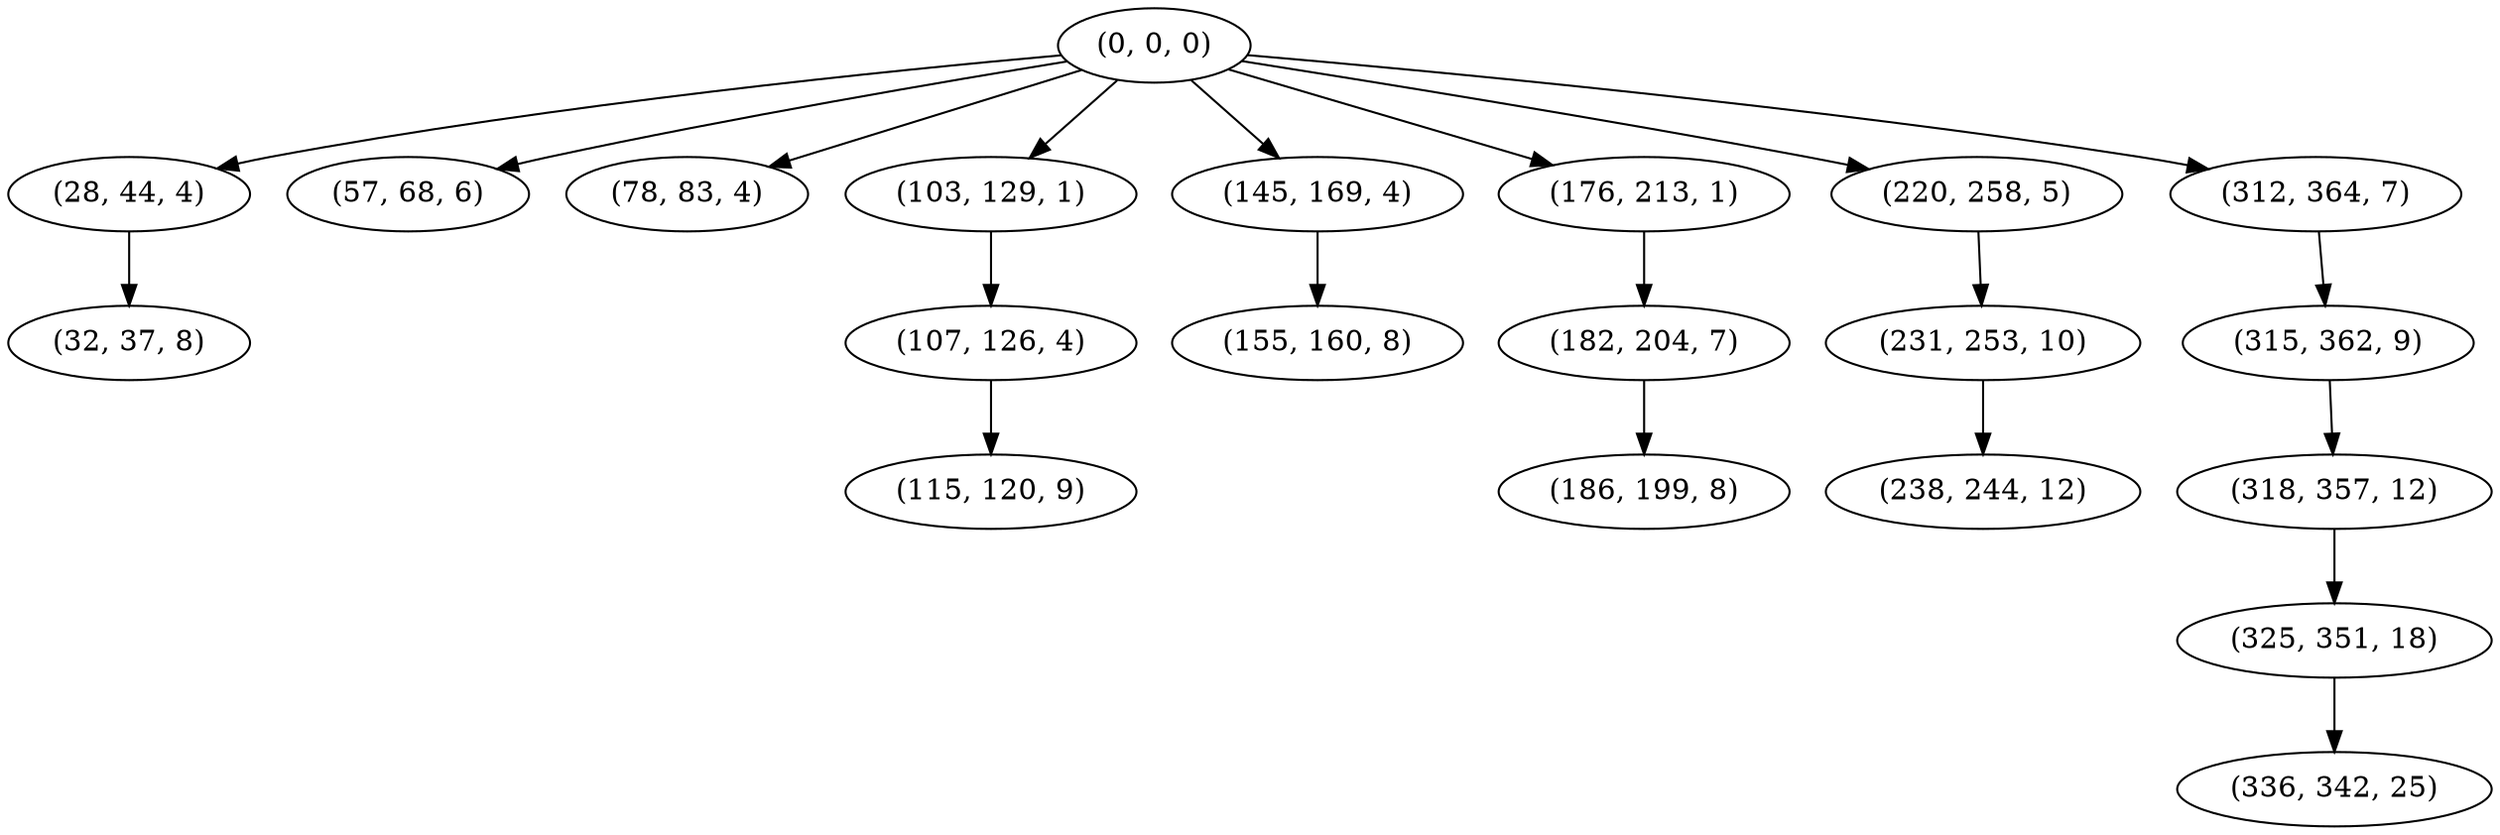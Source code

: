 digraph tree {
    "(0, 0, 0)";
    "(28, 44, 4)";
    "(32, 37, 8)";
    "(57, 68, 6)";
    "(78, 83, 4)";
    "(103, 129, 1)";
    "(107, 126, 4)";
    "(115, 120, 9)";
    "(145, 169, 4)";
    "(155, 160, 8)";
    "(176, 213, 1)";
    "(182, 204, 7)";
    "(186, 199, 8)";
    "(220, 258, 5)";
    "(231, 253, 10)";
    "(238, 244, 12)";
    "(312, 364, 7)";
    "(315, 362, 9)";
    "(318, 357, 12)";
    "(325, 351, 18)";
    "(336, 342, 25)";
    "(0, 0, 0)" -> "(28, 44, 4)";
    "(0, 0, 0)" -> "(57, 68, 6)";
    "(0, 0, 0)" -> "(78, 83, 4)";
    "(0, 0, 0)" -> "(103, 129, 1)";
    "(0, 0, 0)" -> "(145, 169, 4)";
    "(0, 0, 0)" -> "(176, 213, 1)";
    "(0, 0, 0)" -> "(220, 258, 5)";
    "(0, 0, 0)" -> "(312, 364, 7)";
    "(28, 44, 4)" -> "(32, 37, 8)";
    "(103, 129, 1)" -> "(107, 126, 4)";
    "(107, 126, 4)" -> "(115, 120, 9)";
    "(145, 169, 4)" -> "(155, 160, 8)";
    "(176, 213, 1)" -> "(182, 204, 7)";
    "(182, 204, 7)" -> "(186, 199, 8)";
    "(220, 258, 5)" -> "(231, 253, 10)";
    "(231, 253, 10)" -> "(238, 244, 12)";
    "(312, 364, 7)" -> "(315, 362, 9)";
    "(315, 362, 9)" -> "(318, 357, 12)";
    "(318, 357, 12)" -> "(325, 351, 18)";
    "(325, 351, 18)" -> "(336, 342, 25)";
}
